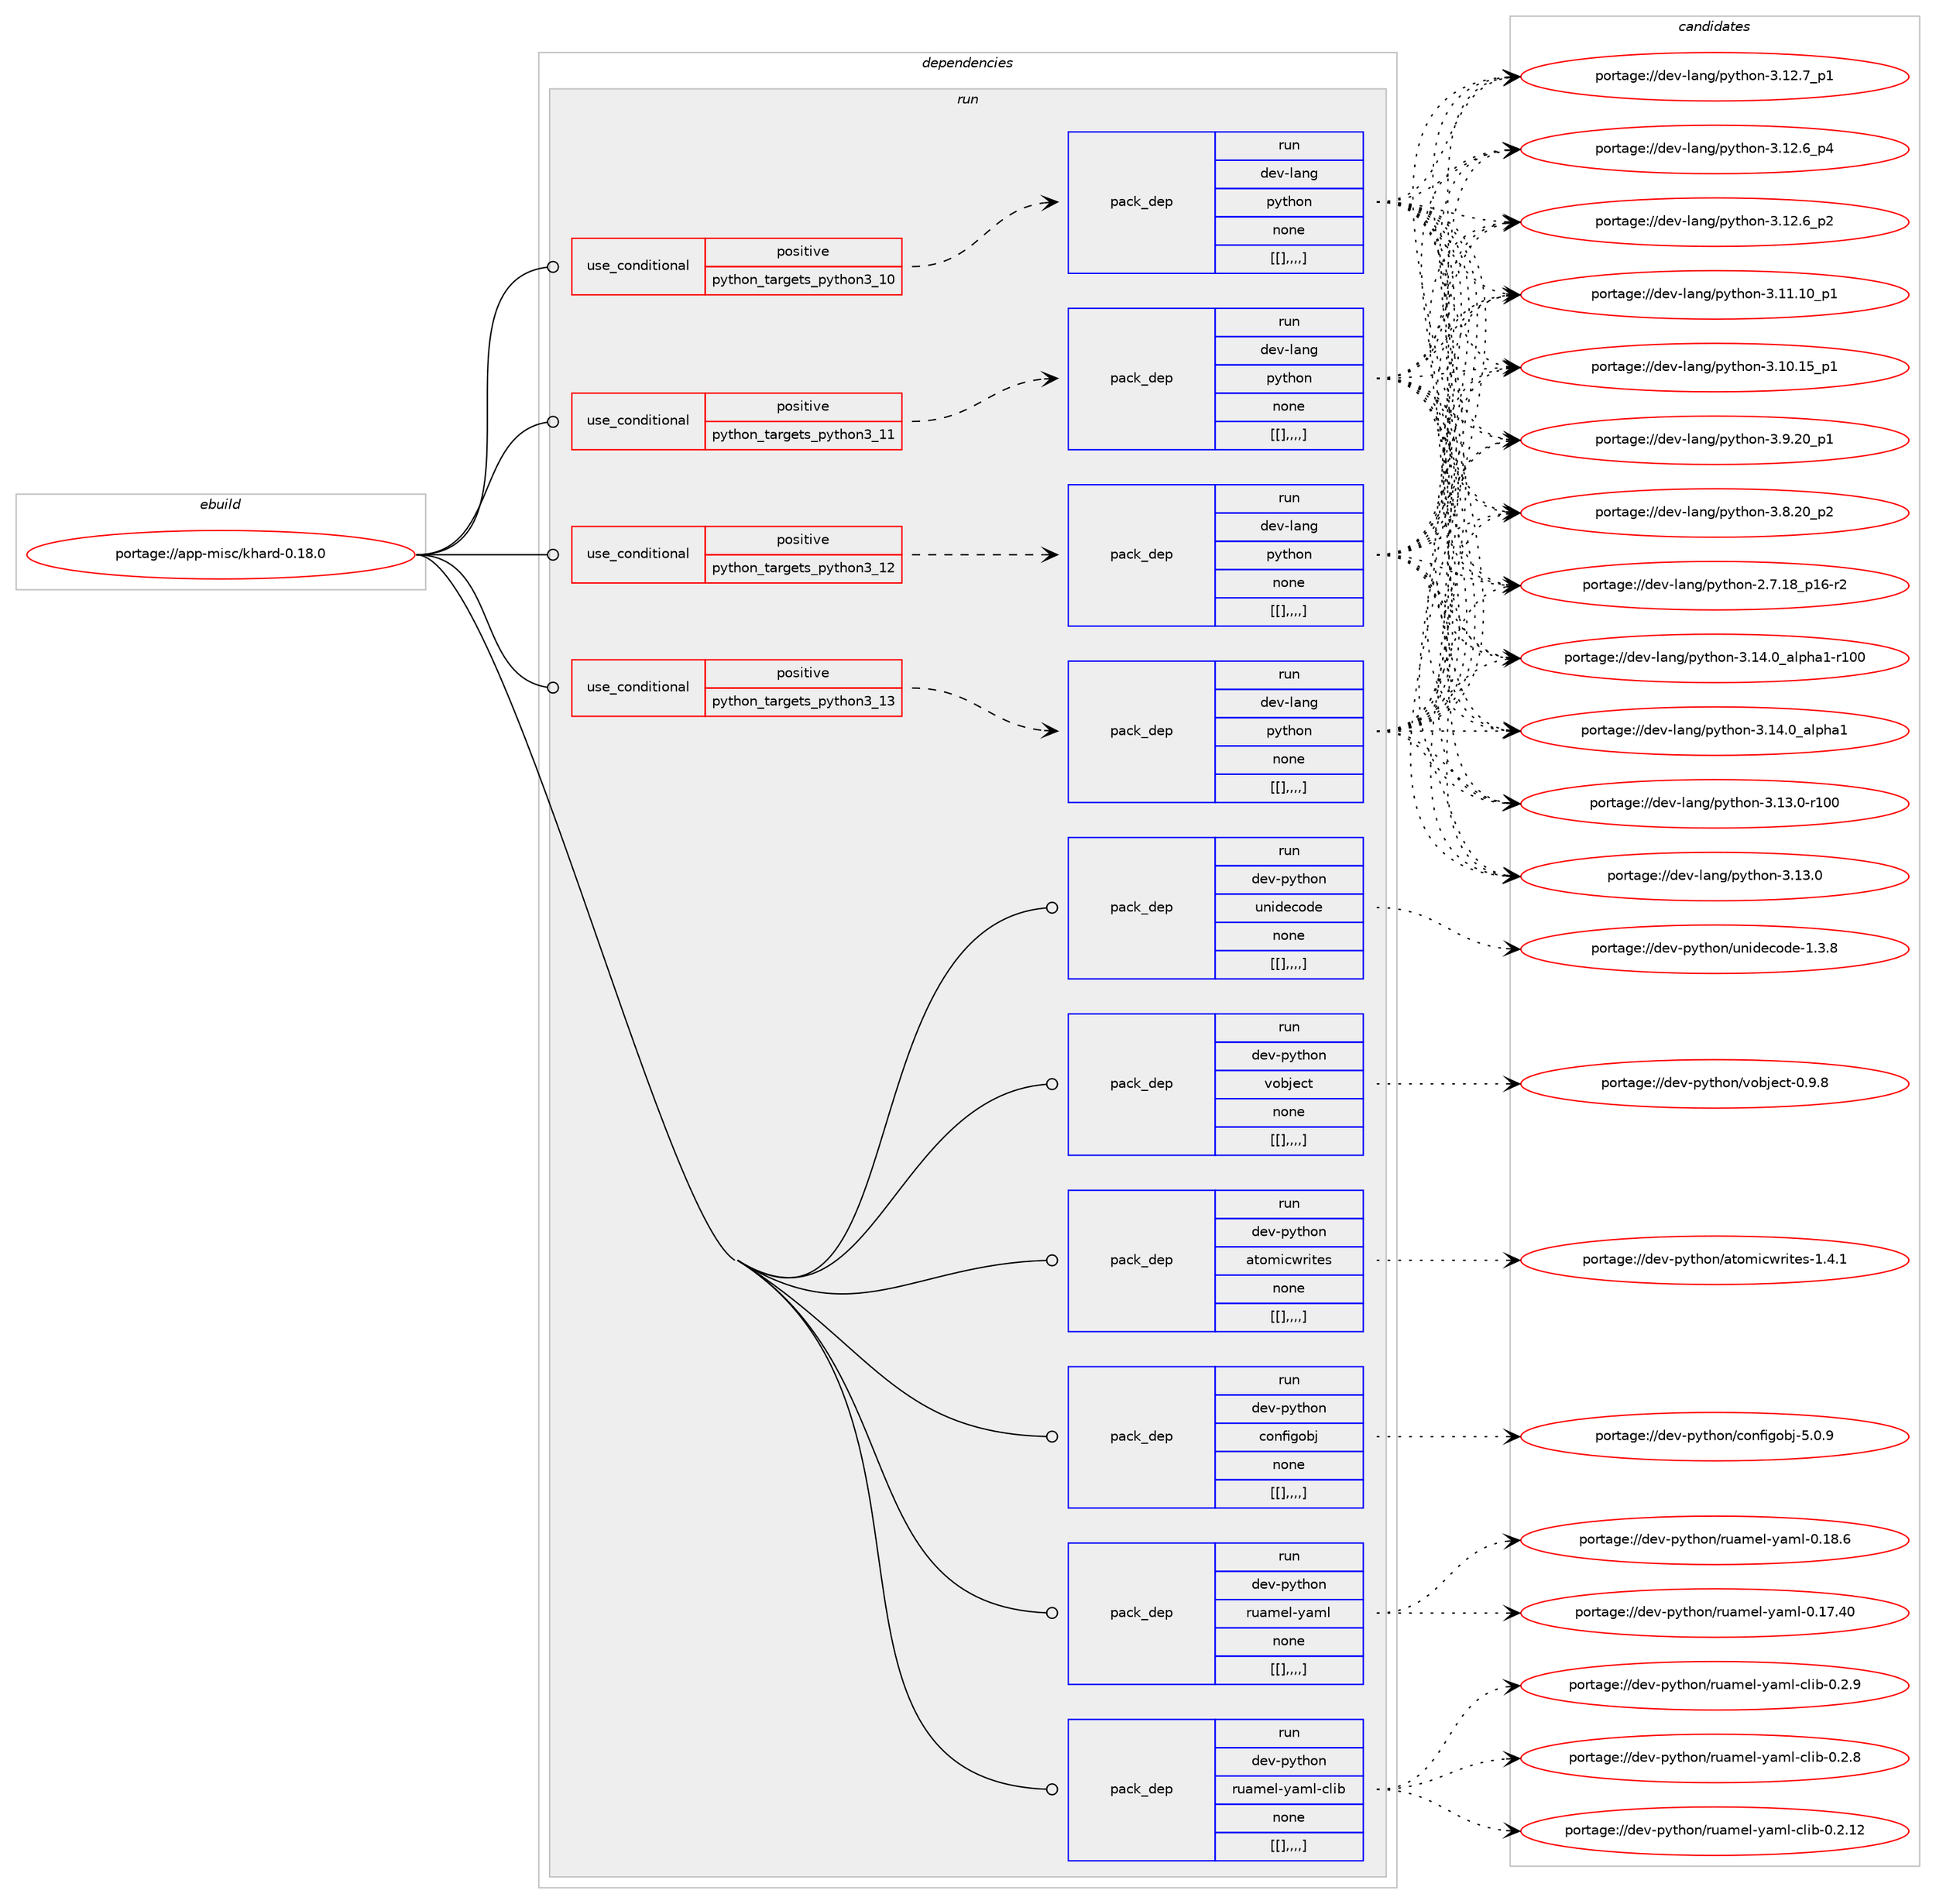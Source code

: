 digraph prolog {

# *************
# Graph options
# *************

newrank=true;
concentrate=true;
compound=true;
graph [rankdir=LR,fontname=Helvetica,fontsize=10,ranksep=1.5];#, ranksep=2.5, nodesep=0.2];
edge  [arrowhead=vee];
node  [fontname=Helvetica,fontsize=10];

# **********
# The ebuild
# **********

subgraph cluster_leftcol {
color=gray;
label=<<i>ebuild</i>>;
id [label="portage://app-misc/khard-0.18.0", color=red, width=4, href="../app-misc/khard-0.18.0.svg"];
}

# ****************
# The dependencies
# ****************

subgraph cluster_midcol {
color=gray;
label=<<i>dependencies</i>>;
subgraph cluster_compile {
fillcolor="#eeeeee";
style=filled;
label=<<i>compile</i>>;
}
subgraph cluster_compileandrun {
fillcolor="#eeeeee";
style=filled;
label=<<i>compile and run</i>>;
}
subgraph cluster_run {
fillcolor="#eeeeee";
style=filled;
label=<<i>run</i>>;
subgraph cond13278 {
dependency44677 [label=<<TABLE BORDER="0" CELLBORDER="1" CELLSPACING="0" CELLPADDING="4"><TR><TD ROWSPAN="3" CELLPADDING="10">use_conditional</TD></TR><TR><TD>positive</TD></TR><TR><TD>python_targets_python3_10</TD></TR></TABLE>>, shape=none, color=red];
subgraph pack30953 {
dependency44710 [label=<<TABLE BORDER="0" CELLBORDER="1" CELLSPACING="0" CELLPADDING="4" WIDTH="220"><TR><TD ROWSPAN="6" CELLPADDING="30">pack_dep</TD></TR><TR><TD WIDTH="110">run</TD></TR><TR><TD>dev-lang</TD></TR><TR><TD>python</TD></TR><TR><TD>none</TD></TR><TR><TD>[[],,,,]</TD></TR></TABLE>>, shape=none, color=blue];
}
dependency44677:e -> dependency44710:w [weight=20,style="dashed",arrowhead="vee"];
}
id:e -> dependency44677:w [weight=20,style="solid",arrowhead="odot"];
subgraph cond13291 {
dependency44728 [label=<<TABLE BORDER="0" CELLBORDER="1" CELLSPACING="0" CELLPADDING="4"><TR><TD ROWSPAN="3" CELLPADDING="10">use_conditional</TD></TR><TR><TD>positive</TD></TR><TR><TD>python_targets_python3_11</TD></TR></TABLE>>, shape=none, color=red];
subgraph pack30989 {
dependency44744 [label=<<TABLE BORDER="0" CELLBORDER="1" CELLSPACING="0" CELLPADDING="4" WIDTH="220"><TR><TD ROWSPAN="6" CELLPADDING="30">pack_dep</TD></TR><TR><TD WIDTH="110">run</TD></TR><TR><TD>dev-lang</TD></TR><TR><TD>python</TD></TR><TR><TD>none</TD></TR><TR><TD>[[],,,,]</TD></TR></TABLE>>, shape=none, color=blue];
}
dependency44728:e -> dependency44744:w [weight=20,style="dashed",arrowhead="vee"];
}
id:e -> dependency44728:w [weight=20,style="solid",arrowhead="odot"];
subgraph cond13320 {
dependency44819 [label=<<TABLE BORDER="0" CELLBORDER="1" CELLSPACING="0" CELLPADDING="4"><TR><TD ROWSPAN="3" CELLPADDING="10">use_conditional</TD></TR><TR><TD>positive</TD></TR><TR><TD>python_targets_python3_12</TD></TR></TABLE>>, shape=none, color=red];
subgraph pack31049 {
dependency44854 [label=<<TABLE BORDER="0" CELLBORDER="1" CELLSPACING="0" CELLPADDING="4" WIDTH="220"><TR><TD ROWSPAN="6" CELLPADDING="30">pack_dep</TD></TR><TR><TD WIDTH="110">run</TD></TR><TR><TD>dev-lang</TD></TR><TR><TD>python</TD></TR><TR><TD>none</TD></TR><TR><TD>[[],,,,]</TD></TR></TABLE>>, shape=none, color=blue];
}
dependency44819:e -> dependency44854:w [weight=20,style="dashed",arrowhead="vee"];
}
id:e -> dependency44819:w [weight=20,style="solid",arrowhead="odot"];
subgraph cond13335 {
dependency44862 [label=<<TABLE BORDER="0" CELLBORDER="1" CELLSPACING="0" CELLPADDING="4"><TR><TD ROWSPAN="3" CELLPADDING="10">use_conditional</TD></TR><TR><TD>positive</TD></TR><TR><TD>python_targets_python3_13</TD></TR></TABLE>>, shape=none, color=red];
subgraph pack31079 {
dependency44935 [label=<<TABLE BORDER="0" CELLBORDER="1" CELLSPACING="0" CELLPADDING="4" WIDTH="220"><TR><TD ROWSPAN="6" CELLPADDING="30">pack_dep</TD></TR><TR><TD WIDTH="110">run</TD></TR><TR><TD>dev-lang</TD></TR><TR><TD>python</TD></TR><TR><TD>none</TD></TR><TR><TD>[[],,,,]</TD></TR></TABLE>>, shape=none, color=blue];
}
dependency44862:e -> dependency44935:w [weight=20,style="dashed",arrowhead="vee"];
}
id:e -> dependency44862:w [weight=20,style="solid",arrowhead="odot"];
subgraph pack31177 {
dependency45016 [label=<<TABLE BORDER="0" CELLBORDER="1" CELLSPACING="0" CELLPADDING="4" WIDTH="220"><TR><TD ROWSPAN="6" CELLPADDING="30">pack_dep</TD></TR><TR><TD WIDTH="110">run</TD></TR><TR><TD>dev-python</TD></TR><TR><TD>atomicwrites</TD></TR><TR><TD>none</TD></TR><TR><TD>[[],,,,]</TD></TR></TABLE>>, shape=none, color=blue];
}
id:e -> dependency45016:w [weight=20,style="solid",arrowhead="odot"];
subgraph pack31208 {
dependency45070 [label=<<TABLE BORDER="0" CELLBORDER="1" CELLSPACING="0" CELLPADDING="4" WIDTH="220"><TR><TD ROWSPAN="6" CELLPADDING="30">pack_dep</TD></TR><TR><TD WIDTH="110">run</TD></TR><TR><TD>dev-python</TD></TR><TR><TD>configobj</TD></TR><TR><TD>none</TD></TR><TR><TD>[[],,,,]</TD></TR></TABLE>>, shape=none, color=blue];
}
id:e -> dependency45070:w [weight=20,style="solid",arrowhead="odot"];
subgraph pack31222 {
dependency45094 [label=<<TABLE BORDER="0" CELLBORDER="1" CELLSPACING="0" CELLPADDING="4" WIDTH="220"><TR><TD ROWSPAN="6" CELLPADDING="30">pack_dep</TD></TR><TR><TD WIDTH="110">run</TD></TR><TR><TD>dev-python</TD></TR><TR><TD>ruamel-yaml</TD></TR><TR><TD>none</TD></TR><TR><TD>[[],,,,]</TD></TR></TABLE>>, shape=none, color=blue];
}
id:e -> dependency45094:w [weight=20,style="solid",arrowhead="odot"];
subgraph pack31263 {
dependency45152 [label=<<TABLE BORDER="0" CELLBORDER="1" CELLSPACING="0" CELLPADDING="4" WIDTH="220"><TR><TD ROWSPAN="6" CELLPADDING="30">pack_dep</TD></TR><TR><TD WIDTH="110">run</TD></TR><TR><TD>dev-python</TD></TR><TR><TD>ruamel-yaml-clib</TD></TR><TR><TD>none</TD></TR><TR><TD>[[],,,,]</TD></TR></TABLE>>, shape=none, color=blue];
}
id:e -> dependency45152:w [weight=20,style="solid",arrowhead="odot"];
subgraph pack31301 {
dependency45208 [label=<<TABLE BORDER="0" CELLBORDER="1" CELLSPACING="0" CELLPADDING="4" WIDTH="220"><TR><TD ROWSPAN="6" CELLPADDING="30">pack_dep</TD></TR><TR><TD WIDTH="110">run</TD></TR><TR><TD>dev-python</TD></TR><TR><TD>unidecode</TD></TR><TR><TD>none</TD></TR><TR><TD>[[],,,,]</TD></TR></TABLE>>, shape=none, color=blue];
}
id:e -> dependency45208:w [weight=20,style="solid",arrowhead="odot"];
subgraph pack31329 {
dependency45228 [label=<<TABLE BORDER="0" CELLBORDER="1" CELLSPACING="0" CELLPADDING="4" WIDTH="220"><TR><TD ROWSPAN="6" CELLPADDING="30">pack_dep</TD></TR><TR><TD WIDTH="110">run</TD></TR><TR><TD>dev-python</TD></TR><TR><TD>vobject</TD></TR><TR><TD>none</TD></TR><TR><TD>[[],,,,]</TD></TR></TABLE>>, shape=none, color=blue];
}
id:e -> dependency45228:w [weight=20,style="solid",arrowhead="odot"];
}
}

# **************
# The candidates
# **************

subgraph cluster_choices {
rank=same;
color=gray;
label=<<i>candidates</i>>;

subgraph choice29785 {
color=black;
nodesep=1;
choice100101118451089711010347112121116104111110455146495246489597108112104974945114494848 [label="portage://dev-lang/python-3.14.0_alpha1-r100", color=red, width=4,href="../dev-lang/python-3.14.0_alpha1-r100.svg"];
choice1001011184510897110103471121211161041111104551464952464895971081121049749 [label="portage://dev-lang/python-3.14.0_alpha1", color=red, width=4,href="../dev-lang/python-3.14.0_alpha1.svg"];
choice1001011184510897110103471121211161041111104551464951464845114494848 [label="portage://dev-lang/python-3.13.0-r100", color=red, width=4,href="../dev-lang/python-3.13.0-r100.svg"];
choice10010111845108971101034711212111610411111045514649514648 [label="portage://dev-lang/python-3.13.0", color=red, width=4,href="../dev-lang/python-3.13.0.svg"];
choice100101118451089711010347112121116104111110455146495046559511249 [label="portage://dev-lang/python-3.12.7_p1", color=red, width=4,href="../dev-lang/python-3.12.7_p1.svg"];
choice100101118451089711010347112121116104111110455146495046549511252 [label="portage://dev-lang/python-3.12.6_p4", color=red, width=4,href="../dev-lang/python-3.12.6_p4.svg"];
choice100101118451089711010347112121116104111110455146495046549511250 [label="portage://dev-lang/python-3.12.6_p2", color=red, width=4,href="../dev-lang/python-3.12.6_p2.svg"];
choice10010111845108971101034711212111610411111045514649494649489511249 [label="portage://dev-lang/python-3.11.10_p1", color=red, width=4,href="../dev-lang/python-3.11.10_p1.svg"];
choice10010111845108971101034711212111610411111045514649484649539511249 [label="portage://dev-lang/python-3.10.15_p1", color=red, width=4,href="../dev-lang/python-3.10.15_p1.svg"];
choice100101118451089711010347112121116104111110455146574650489511249 [label="portage://dev-lang/python-3.9.20_p1", color=red, width=4,href="../dev-lang/python-3.9.20_p1.svg"];
choice100101118451089711010347112121116104111110455146564650489511250 [label="portage://dev-lang/python-3.8.20_p2", color=red, width=4,href="../dev-lang/python-3.8.20_p2.svg"];
choice100101118451089711010347112121116104111110455046554649569511249544511450 [label="portage://dev-lang/python-2.7.18_p16-r2", color=red, width=4,href="../dev-lang/python-2.7.18_p16-r2.svg"];
dependency44710:e -> choice100101118451089711010347112121116104111110455146495246489597108112104974945114494848:w [style=dotted,weight="100"];
dependency44710:e -> choice1001011184510897110103471121211161041111104551464952464895971081121049749:w [style=dotted,weight="100"];
dependency44710:e -> choice1001011184510897110103471121211161041111104551464951464845114494848:w [style=dotted,weight="100"];
dependency44710:e -> choice10010111845108971101034711212111610411111045514649514648:w [style=dotted,weight="100"];
dependency44710:e -> choice100101118451089711010347112121116104111110455146495046559511249:w [style=dotted,weight="100"];
dependency44710:e -> choice100101118451089711010347112121116104111110455146495046549511252:w [style=dotted,weight="100"];
dependency44710:e -> choice100101118451089711010347112121116104111110455146495046549511250:w [style=dotted,weight="100"];
dependency44710:e -> choice10010111845108971101034711212111610411111045514649494649489511249:w [style=dotted,weight="100"];
dependency44710:e -> choice10010111845108971101034711212111610411111045514649484649539511249:w [style=dotted,weight="100"];
dependency44710:e -> choice100101118451089711010347112121116104111110455146574650489511249:w [style=dotted,weight="100"];
dependency44710:e -> choice100101118451089711010347112121116104111110455146564650489511250:w [style=dotted,weight="100"];
dependency44710:e -> choice100101118451089711010347112121116104111110455046554649569511249544511450:w [style=dotted,weight="100"];
}
subgraph choice29835 {
color=black;
nodesep=1;
choice100101118451089711010347112121116104111110455146495246489597108112104974945114494848 [label="portage://dev-lang/python-3.14.0_alpha1-r100", color=red, width=4,href="../dev-lang/python-3.14.0_alpha1-r100.svg"];
choice1001011184510897110103471121211161041111104551464952464895971081121049749 [label="portage://dev-lang/python-3.14.0_alpha1", color=red, width=4,href="../dev-lang/python-3.14.0_alpha1.svg"];
choice1001011184510897110103471121211161041111104551464951464845114494848 [label="portage://dev-lang/python-3.13.0-r100", color=red, width=4,href="../dev-lang/python-3.13.0-r100.svg"];
choice10010111845108971101034711212111610411111045514649514648 [label="portage://dev-lang/python-3.13.0", color=red, width=4,href="../dev-lang/python-3.13.0.svg"];
choice100101118451089711010347112121116104111110455146495046559511249 [label="portage://dev-lang/python-3.12.7_p1", color=red, width=4,href="../dev-lang/python-3.12.7_p1.svg"];
choice100101118451089711010347112121116104111110455146495046549511252 [label="portage://dev-lang/python-3.12.6_p4", color=red, width=4,href="../dev-lang/python-3.12.6_p4.svg"];
choice100101118451089711010347112121116104111110455146495046549511250 [label="portage://dev-lang/python-3.12.6_p2", color=red, width=4,href="../dev-lang/python-3.12.6_p2.svg"];
choice10010111845108971101034711212111610411111045514649494649489511249 [label="portage://dev-lang/python-3.11.10_p1", color=red, width=4,href="../dev-lang/python-3.11.10_p1.svg"];
choice10010111845108971101034711212111610411111045514649484649539511249 [label="portage://dev-lang/python-3.10.15_p1", color=red, width=4,href="../dev-lang/python-3.10.15_p1.svg"];
choice100101118451089711010347112121116104111110455146574650489511249 [label="portage://dev-lang/python-3.9.20_p1", color=red, width=4,href="../dev-lang/python-3.9.20_p1.svg"];
choice100101118451089711010347112121116104111110455146564650489511250 [label="portage://dev-lang/python-3.8.20_p2", color=red, width=4,href="../dev-lang/python-3.8.20_p2.svg"];
choice100101118451089711010347112121116104111110455046554649569511249544511450 [label="portage://dev-lang/python-2.7.18_p16-r2", color=red, width=4,href="../dev-lang/python-2.7.18_p16-r2.svg"];
dependency44744:e -> choice100101118451089711010347112121116104111110455146495246489597108112104974945114494848:w [style=dotted,weight="100"];
dependency44744:e -> choice1001011184510897110103471121211161041111104551464952464895971081121049749:w [style=dotted,weight="100"];
dependency44744:e -> choice1001011184510897110103471121211161041111104551464951464845114494848:w [style=dotted,weight="100"];
dependency44744:e -> choice10010111845108971101034711212111610411111045514649514648:w [style=dotted,weight="100"];
dependency44744:e -> choice100101118451089711010347112121116104111110455146495046559511249:w [style=dotted,weight="100"];
dependency44744:e -> choice100101118451089711010347112121116104111110455146495046549511252:w [style=dotted,weight="100"];
dependency44744:e -> choice100101118451089711010347112121116104111110455146495046549511250:w [style=dotted,weight="100"];
dependency44744:e -> choice10010111845108971101034711212111610411111045514649494649489511249:w [style=dotted,weight="100"];
dependency44744:e -> choice10010111845108971101034711212111610411111045514649484649539511249:w [style=dotted,weight="100"];
dependency44744:e -> choice100101118451089711010347112121116104111110455146574650489511249:w [style=dotted,weight="100"];
dependency44744:e -> choice100101118451089711010347112121116104111110455146564650489511250:w [style=dotted,weight="100"];
dependency44744:e -> choice100101118451089711010347112121116104111110455046554649569511249544511450:w [style=dotted,weight="100"];
}
subgraph choice29848 {
color=black;
nodesep=1;
choice100101118451089711010347112121116104111110455146495246489597108112104974945114494848 [label="portage://dev-lang/python-3.14.0_alpha1-r100", color=red, width=4,href="../dev-lang/python-3.14.0_alpha1-r100.svg"];
choice1001011184510897110103471121211161041111104551464952464895971081121049749 [label="portage://dev-lang/python-3.14.0_alpha1", color=red, width=4,href="../dev-lang/python-3.14.0_alpha1.svg"];
choice1001011184510897110103471121211161041111104551464951464845114494848 [label="portage://dev-lang/python-3.13.0-r100", color=red, width=4,href="../dev-lang/python-3.13.0-r100.svg"];
choice10010111845108971101034711212111610411111045514649514648 [label="portage://dev-lang/python-3.13.0", color=red, width=4,href="../dev-lang/python-3.13.0.svg"];
choice100101118451089711010347112121116104111110455146495046559511249 [label="portage://dev-lang/python-3.12.7_p1", color=red, width=4,href="../dev-lang/python-3.12.7_p1.svg"];
choice100101118451089711010347112121116104111110455146495046549511252 [label="portage://dev-lang/python-3.12.6_p4", color=red, width=4,href="../dev-lang/python-3.12.6_p4.svg"];
choice100101118451089711010347112121116104111110455146495046549511250 [label="portage://dev-lang/python-3.12.6_p2", color=red, width=4,href="../dev-lang/python-3.12.6_p2.svg"];
choice10010111845108971101034711212111610411111045514649494649489511249 [label="portage://dev-lang/python-3.11.10_p1", color=red, width=4,href="../dev-lang/python-3.11.10_p1.svg"];
choice10010111845108971101034711212111610411111045514649484649539511249 [label="portage://dev-lang/python-3.10.15_p1", color=red, width=4,href="../dev-lang/python-3.10.15_p1.svg"];
choice100101118451089711010347112121116104111110455146574650489511249 [label="portage://dev-lang/python-3.9.20_p1", color=red, width=4,href="../dev-lang/python-3.9.20_p1.svg"];
choice100101118451089711010347112121116104111110455146564650489511250 [label="portage://dev-lang/python-3.8.20_p2", color=red, width=4,href="../dev-lang/python-3.8.20_p2.svg"];
choice100101118451089711010347112121116104111110455046554649569511249544511450 [label="portage://dev-lang/python-2.7.18_p16-r2", color=red, width=4,href="../dev-lang/python-2.7.18_p16-r2.svg"];
dependency44854:e -> choice100101118451089711010347112121116104111110455146495246489597108112104974945114494848:w [style=dotted,weight="100"];
dependency44854:e -> choice1001011184510897110103471121211161041111104551464952464895971081121049749:w [style=dotted,weight="100"];
dependency44854:e -> choice1001011184510897110103471121211161041111104551464951464845114494848:w [style=dotted,weight="100"];
dependency44854:e -> choice10010111845108971101034711212111610411111045514649514648:w [style=dotted,weight="100"];
dependency44854:e -> choice100101118451089711010347112121116104111110455146495046559511249:w [style=dotted,weight="100"];
dependency44854:e -> choice100101118451089711010347112121116104111110455146495046549511252:w [style=dotted,weight="100"];
dependency44854:e -> choice100101118451089711010347112121116104111110455146495046549511250:w [style=dotted,weight="100"];
dependency44854:e -> choice10010111845108971101034711212111610411111045514649494649489511249:w [style=dotted,weight="100"];
dependency44854:e -> choice10010111845108971101034711212111610411111045514649484649539511249:w [style=dotted,weight="100"];
dependency44854:e -> choice100101118451089711010347112121116104111110455146574650489511249:w [style=dotted,weight="100"];
dependency44854:e -> choice100101118451089711010347112121116104111110455146564650489511250:w [style=dotted,weight="100"];
dependency44854:e -> choice100101118451089711010347112121116104111110455046554649569511249544511450:w [style=dotted,weight="100"];
}
subgraph choice29887 {
color=black;
nodesep=1;
choice100101118451089711010347112121116104111110455146495246489597108112104974945114494848 [label="portage://dev-lang/python-3.14.0_alpha1-r100", color=red, width=4,href="../dev-lang/python-3.14.0_alpha1-r100.svg"];
choice1001011184510897110103471121211161041111104551464952464895971081121049749 [label="portage://dev-lang/python-3.14.0_alpha1", color=red, width=4,href="../dev-lang/python-3.14.0_alpha1.svg"];
choice1001011184510897110103471121211161041111104551464951464845114494848 [label="portage://dev-lang/python-3.13.0-r100", color=red, width=4,href="../dev-lang/python-3.13.0-r100.svg"];
choice10010111845108971101034711212111610411111045514649514648 [label="portage://dev-lang/python-3.13.0", color=red, width=4,href="../dev-lang/python-3.13.0.svg"];
choice100101118451089711010347112121116104111110455146495046559511249 [label="portage://dev-lang/python-3.12.7_p1", color=red, width=4,href="../dev-lang/python-3.12.7_p1.svg"];
choice100101118451089711010347112121116104111110455146495046549511252 [label="portage://dev-lang/python-3.12.6_p4", color=red, width=4,href="../dev-lang/python-3.12.6_p4.svg"];
choice100101118451089711010347112121116104111110455146495046549511250 [label="portage://dev-lang/python-3.12.6_p2", color=red, width=4,href="../dev-lang/python-3.12.6_p2.svg"];
choice10010111845108971101034711212111610411111045514649494649489511249 [label="portage://dev-lang/python-3.11.10_p1", color=red, width=4,href="../dev-lang/python-3.11.10_p1.svg"];
choice10010111845108971101034711212111610411111045514649484649539511249 [label="portage://dev-lang/python-3.10.15_p1", color=red, width=4,href="../dev-lang/python-3.10.15_p1.svg"];
choice100101118451089711010347112121116104111110455146574650489511249 [label="portage://dev-lang/python-3.9.20_p1", color=red, width=4,href="../dev-lang/python-3.9.20_p1.svg"];
choice100101118451089711010347112121116104111110455146564650489511250 [label="portage://dev-lang/python-3.8.20_p2", color=red, width=4,href="../dev-lang/python-3.8.20_p2.svg"];
choice100101118451089711010347112121116104111110455046554649569511249544511450 [label="portage://dev-lang/python-2.7.18_p16-r2", color=red, width=4,href="../dev-lang/python-2.7.18_p16-r2.svg"];
dependency44935:e -> choice100101118451089711010347112121116104111110455146495246489597108112104974945114494848:w [style=dotted,weight="100"];
dependency44935:e -> choice1001011184510897110103471121211161041111104551464952464895971081121049749:w [style=dotted,weight="100"];
dependency44935:e -> choice1001011184510897110103471121211161041111104551464951464845114494848:w [style=dotted,weight="100"];
dependency44935:e -> choice10010111845108971101034711212111610411111045514649514648:w [style=dotted,weight="100"];
dependency44935:e -> choice100101118451089711010347112121116104111110455146495046559511249:w [style=dotted,weight="100"];
dependency44935:e -> choice100101118451089711010347112121116104111110455146495046549511252:w [style=dotted,weight="100"];
dependency44935:e -> choice100101118451089711010347112121116104111110455146495046549511250:w [style=dotted,weight="100"];
dependency44935:e -> choice10010111845108971101034711212111610411111045514649494649489511249:w [style=dotted,weight="100"];
dependency44935:e -> choice10010111845108971101034711212111610411111045514649484649539511249:w [style=dotted,weight="100"];
dependency44935:e -> choice100101118451089711010347112121116104111110455146574650489511249:w [style=dotted,weight="100"];
dependency44935:e -> choice100101118451089711010347112121116104111110455146564650489511250:w [style=dotted,weight="100"];
dependency44935:e -> choice100101118451089711010347112121116104111110455046554649569511249544511450:w [style=dotted,weight="100"];
}
subgraph choice29901 {
color=black;
nodesep=1;
choice10010111845112121116104111110479711611110910599119114105116101115454946524649 [label="portage://dev-python/atomicwrites-1.4.1", color=red, width=4,href="../dev-python/atomicwrites-1.4.1.svg"];
dependency45016:e -> choice10010111845112121116104111110479711611110910599119114105116101115454946524649:w [style=dotted,weight="100"];
}
subgraph choice29921 {
color=black;
nodesep=1;
choice10010111845112121116104111110479911111010210510311198106455346484657 [label="portage://dev-python/configobj-5.0.9", color=red, width=4,href="../dev-python/configobj-5.0.9.svg"];
dependency45070:e -> choice10010111845112121116104111110479911111010210510311198106455346484657:w [style=dotted,weight="100"];
}
subgraph choice29966 {
color=black;
nodesep=1;
choice100101118451121211161041111104711411797109101108451219710910845484649564654 [label="portage://dev-python/ruamel-yaml-0.18.6", color=red, width=4,href="../dev-python/ruamel-yaml-0.18.6.svg"];
choice10010111845112121116104111110471141179710910110845121971091084548464955465248 [label="portage://dev-python/ruamel-yaml-0.17.40", color=red, width=4,href="../dev-python/ruamel-yaml-0.17.40.svg"];
dependency45094:e -> choice100101118451121211161041111104711411797109101108451219710910845484649564654:w [style=dotted,weight="100"];
dependency45094:e -> choice10010111845112121116104111110471141179710910110845121971091084548464955465248:w [style=dotted,weight="100"];
}
subgraph choice29972 {
color=black;
nodesep=1;
choice100101118451121211161041111104711411797109101108451219710910845991081059845484650464950 [label="portage://dev-python/ruamel-yaml-clib-0.2.12", color=red, width=4,href="../dev-python/ruamel-yaml-clib-0.2.12.svg"];
choice1001011184511212111610411111047114117971091011084512197109108459910810598454846504657 [label="portage://dev-python/ruamel-yaml-clib-0.2.9", color=red, width=4,href="../dev-python/ruamel-yaml-clib-0.2.9.svg"];
choice1001011184511212111610411111047114117971091011084512197109108459910810598454846504656 [label="portage://dev-python/ruamel-yaml-clib-0.2.8", color=red, width=4,href="../dev-python/ruamel-yaml-clib-0.2.8.svg"];
dependency45152:e -> choice100101118451121211161041111104711411797109101108451219710910845991081059845484650464950:w [style=dotted,weight="100"];
dependency45152:e -> choice1001011184511212111610411111047114117971091011084512197109108459910810598454846504657:w [style=dotted,weight="100"];
dependency45152:e -> choice1001011184511212111610411111047114117971091011084512197109108459910810598454846504656:w [style=dotted,weight="100"];
}
subgraph choice30015 {
color=black;
nodesep=1;
choice100101118451121211161041111104711711010510010199111100101454946514656 [label="portage://dev-python/unidecode-1.3.8", color=red, width=4,href="../dev-python/unidecode-1.3.8.svg"];
dependency45208:e -> choice100101118451121211161041111104711711010510010199111100101454946514656:w [style=dotted,weight="100"];
}
subgraph choice30070 {
color=black;
nodesep=1;
choice10010111845112121116104111110471181119810610199116454846574656 [label="portage://dev-python/vobject-0.9.8", color=red, width=4,href="../dev-python/vobject-0.9.8.svg"];
dependency45228:e -> choice10010111845112121116104111110471181119810610199116454846574656:w [style=dotted,weight="100"];
}
}

}
